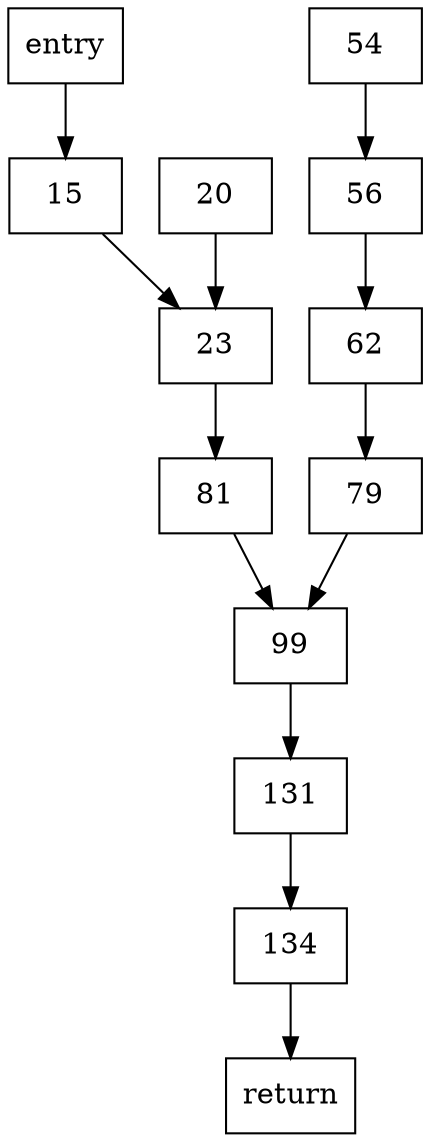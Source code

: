 digraph control_flow_graph {
  node [shape=box];

  entry
  "15"
  "20"
  "23"
  "81"
  "54"
  "56"
  "62"
  "79"
  "99"
  "131"
  "134"
  "return"
  
  entry -> "15";
  "15" -> "23";
  "20" -> "23";
  "23" -> "81";
  "81" -> "99";
  "99" -> "131";
  "131" -> "134";
  "54" -> "56";
  "56" -> "62";
  "62" -> "79";
  "79" -> "99";
  "134" -> "return";
}